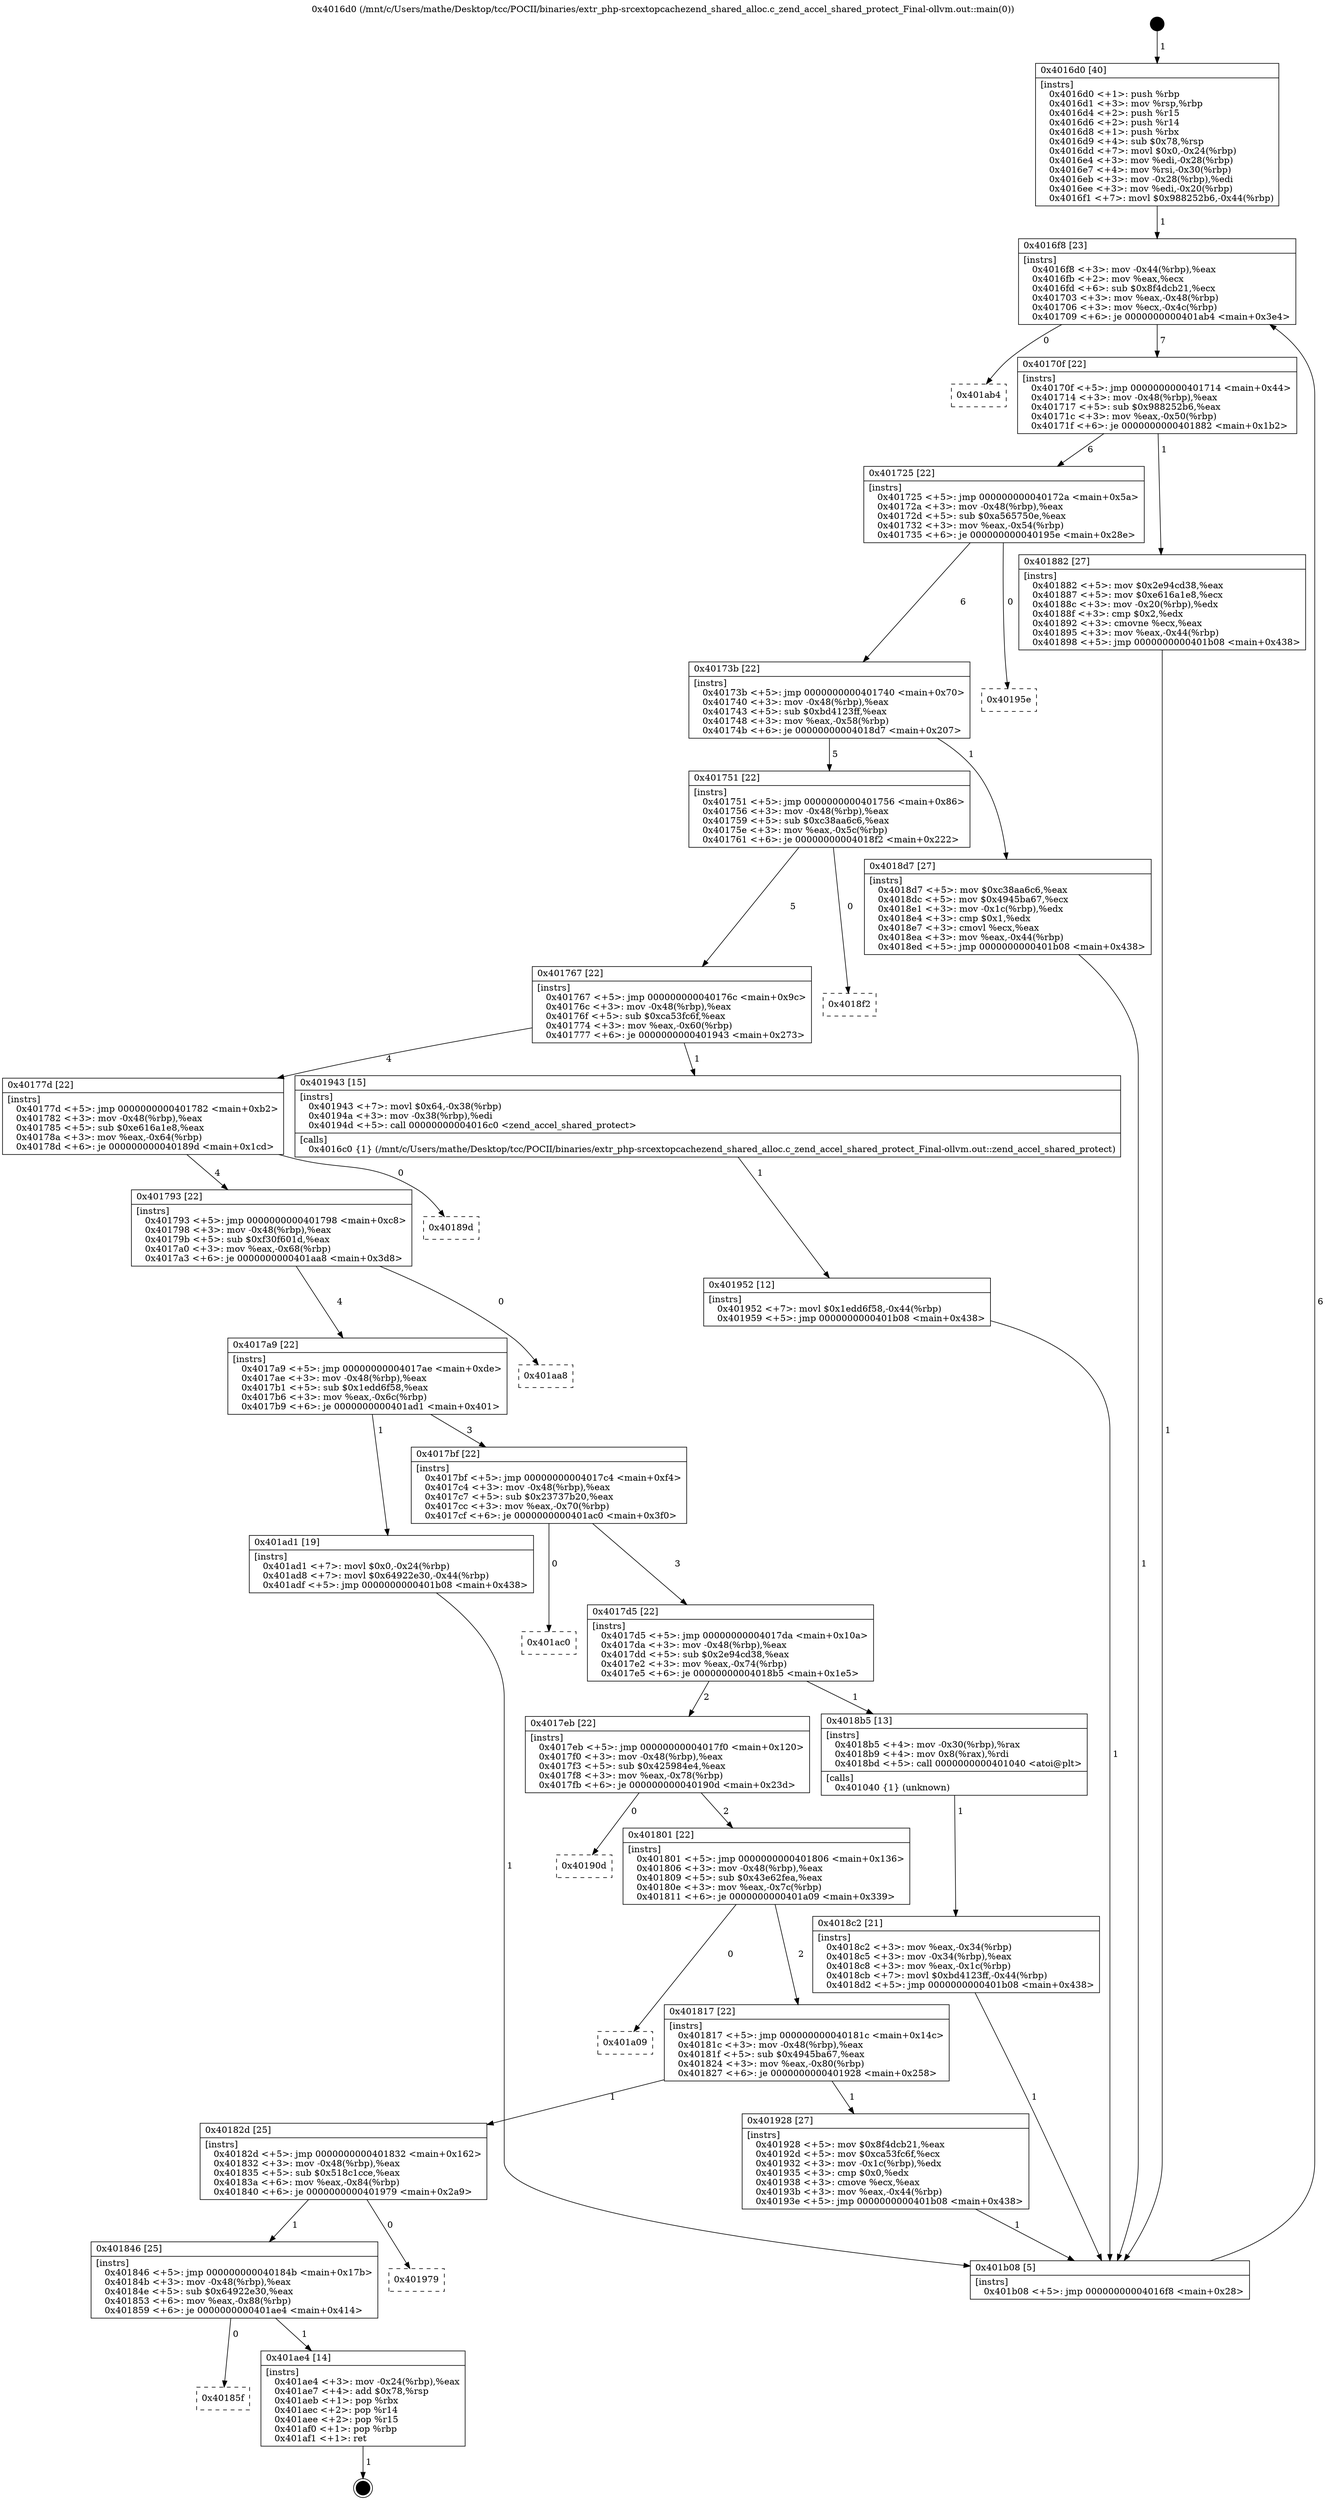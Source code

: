 digraph "0x4016d0" {
  label = "0x4016d0 (/mnt/c/Users/mathe/Desktop/tcc/POCII/binaries/extr_php-srcextopcachezend_shared_alloc.c_zend_accel_shared_protect_Final-ollvm.out::main(0))"
  labelloc = "t"
  node[shape=record]

  Entry [label="",width=0.3,height=0.3,shape=circle,fillcolor=black,style=filled]
  "0x4016f8" [label="{
     0x4016f8 [23]\l
     | [instrs]\l
     &nbsp;&nbsp;0x4016f8 \<+3\>: mov -0x44(%rbp),%eax\l
     &nbsp;&nbsp;0x4016fb \<+2\>: mov %eax,%ecx\l
     &nbsp;&nbsp;0x4016fd \<+6\>: sub $0x8f4dcb21,%ecx\l
     &nbsp;&nbsp;0x401703 \<+3\>: mov %eax,-0x48(%rbp)\l
     &nbsp;&nbsp;0x401706 \<+3\>: mov %ecx,-0x4c(%rbp)\l
     &nbsp;&nbsp;0x401709 \<+6\>: je 0000000000401ab4 \<main+0x3e4\>\l
  }"]
  "0x401ab4" [label="{
     0x401ab4\l
  }", style=dashed]
  "0x40170f" [label="{
     0x40170f [22]\l
     | [instrs]\l
     &nbsp;&nbsp;0x40170f \<+5\>: jmp 0000000000401714 \<main+0x44\>\l
     &nbsp;&nbsp;0x401714 \<+3\>: mov -0x48(%rbp),%eax\l
     &nbsp;&nbsp;0x401717 \<+5\>: sub $0x988252b6,%eax\l
     &nbsp;&nbsp;0x40171c \<+3\>: mov %eax,-0x50(%rbp)\l
     &nbsp;&nbsp;0x40171f \<+6\>: je 0000000000401882 \<main+0x1b2\>\l
  }"]
  Exit [label="",width=0.3,height=0.3,shape=circle,fillcolor=black,style=filled,peripheries=2]
  "0x401882" [label="{
     0x401882 [27]\l
     | [instrs]\l
     &nbsp;&nbsp;0x401882 \<+5\>: mov $0x2e94cd38,%eax\l
     &nbsp;&nbsp;0x401887 \<+5\>: mov $0xe616a1e8,%ecx\l
     &nbsp;&nbsp;0x40188c \<+3\>: mov -0x20(%rbp),%edx\l
     &nbsp;&nbsp;0x40188f \<+3\>: cmp $0x2,%edx\l
     &nbsp;&nbsp;0x401892 \<+3\>: cmovne %ecx,%eax\l
     &nbsp;&nbsp;0x401895 \<+3\>: mov %eax,-0x44(%rbp)\l
     &nbsp;&nbsp;0x401898 \<+5\>: jmp 0000000000401b08 \<main+0x438\>\l
  }"]
  "0x401725" [label="{
     0x401725 [22]\l
     | [instrs]\l
     &nbsp;&nbsp;0x401725 \<+5\>: jmp 000000000040172a \<main+0x5a\>\l
     &nbsp;&nbsp;0x40172a \<+3\>: mov -0x48(%rbp),%eax\l
     &nbsp;&nbsp;0x40172d \<+5\>: sub $0xa565750e,%eax\l
     &nbsp;&nbsp;0x401732 \<+3\>: mov %eax,-0x54(%rbp)\l
     &nbsp;&nbsp;0x401735 \<+6\>: je 000000000040195e \<main+0x28e\>\l
  }"]
  "0x401b08" [label="{
     0x401b08 [5]\l
     | [instrs]\l
     &nbsp;&nbsp;0x401b08 \<+5\>: jmp 00000000004016f8 \<main+0x28\>\l
  }"]
  "0x4016d0" [label="{
     0x4016d0 [40]\l
     | [instrs]\l
     &nbsp;&nbsp;0x4016d0 \<+1\>: push %rbp\l
     &nbsp;&nbsp;0x4016d1 \<+3\>: mov %rsp,%rbp\l
     &nbsp;&nbsp;0x4016d4 \<+2\>: push %r15\l
     &nbsp;&nbsp;0x4016d6 \<+2\>: push %r14\l
     &nbsp;&nbsp;0x4016d8 \<+1\>: push %rbx\l
     &nbsp;&nbsp;0x4016d9 \<+4\>: sub $0x78,%rsp\l
     &nbsp;&nbsp;0x4016dd \<+7\>: movl $0x0,-0x24(%rbp)\l
     &nbsp;&nbsp;0x4016e4 \<+3\>: mov %edi,-0x28(%rbp)\l
     &nbsp;&nbsp;0x4016e7 \<+4\>: mov %rsi,-0x30(%rbp)\l
     &nbsp;&nbsp;0x4016eb \<+3\>: mov -0x28(%rbp),%edi\l
     &nbsp;&nbsp;0x4016ee \<+3\>: mov %edi,-0x20(%rbp)\l
     &nbsp;&nbsp;0x4016f1 \<+7\>: movl $0x988252b6,-0x44(%rbp)\l
  }"]
  "0x40185f" [label="{
     0x40185f\l
  }", style=dashed]
  "0x40195e" [label="{
     0x40195e\l
  }", style=dashed]
  "0x40173b" [label="{
     0x40173b [22]\l
     | [instrs]\l
     &nbsp;&nbsp;0x40173b \<+5\>: jmp 0000000000401740 \<main+0x70\>\l
     &nbsp;&nbsp;0x401740 \<+3\>: mov -0x48(%rbp),%eax\l
     &nbsp;&nbsp;0x401743 \<+5\>: sub $0xbd4123ff,%eax\l
     &nbsp;&nbsp;0x401748 \<+3\>: mov %eax,-0x58(%rbp)\l
     &nbsp;&nbsp;0x40174b \<+6\>: je 00000000004018d7 \<main+0x207\>\l
  }"]
  "0x401ae4" [label="{
     0x401ae4 [14]\l
     | [instrs]\l
     &nbsp;&nbsp;0x401ae4 \<+3\>: mov -0x24(%rbp),%eax\l
     &nbsp;&nbsp;0x401ae7 \<+4\>: add $0x78,%rsp\l
     &nbsp;&nbsp;0x401aeb \<+1\>: pop %rbx\l
     &nbsp;&nbsp;0x401aec \<+2\>: pop %r14\l
     &nbsp;&nbsp;0x401aee \<+2\>: pop %r15\l
     &nbsp;&nbsp;0x401af0 \<+1\>: pop %rbp\l
     &nbsp;&nbsp;0x401af1 \<+1\>: ret\l
  }"]
  "0x4018d7" [label="{
     0x4018d7 [27]\l
     | [instrs]\l
     &nbsp;&nbsp;0x4018d7 \<+5\>: mov $0xc38aa6c6,%eax\l
     &nbsp;&nbsp;0x4018dc \<+5\>: mov $0x4945ba67,%ecx\l
     &nbsp;&nbsp;0x4018e1 \<+3\>: mov -0x1c(%rbp),%edx\l
     &nbsp;&nbsp;0x4018e4 \<+3\>: cmp $0x1,%edx\l
     &nbsp;&nbsp;0x4018e7 \<+3\>: cmovl %ecx,%eax\l
     &nbsp;&nbsp;0x4018ea \<+3\>: mov %eax,-0x44(%rbp)\l
     &nbsp;&nbsp;0x4018ed \<+5\>: jmp 0000000000401b08 \<main+0x438\>\l
  }"]
  "0x401751" [label="{
     0x401751 [22]\l
     | [instrs]\l
     &nbsp;&nbsp;0x401751 \<+5\>: jmp 0000000000401756 \<main+0x86\>\l
     &nbsp;&nbsp;0x401756 \<+3\>: mov -0x48(%rbp),%eax\l
     &nbsp;&nbsp;0x401759 \<+5\>: sub $0xc38aa6c6,%eax\l
     &nbsp;&nbsp;0x40175e \<+3\>: mov %eax,-0x5c(%rbp)\l
     &nbsp;&nbsp;0x401761 \<+6\>: je 00000000004018f2 \<main+0x222\>\l
  }"]
  "0x401846" [label="{
     0x401846 [25]\l
     | [instrs]\l
     &nbsp;&nbsp;0x401846 \<+5\>: jmp 000000000040184b \<main+0x17b\>\l
     &nbsp;&nbsp;0x40184b \<+3\>: mov -0x48(%rbp),%eax\l
     &nbsp;&nbsp;0x40184e \<+5\>: sub $0x64922e30,%eax\l
     &nbsp;&nbsp;0x401853 \<+6\>: mov %eax,-0x88(%rbp)\l
     &nbsp;&nbsp;0x401859 \<+6\>: je 0000000000401ae4 \<main+0x414\>\l
  }"]
  "0x4018f2" [label="{
     0x4018f2\l
  }", style=dashed]
  "0x401767" [label="{
     0x401767 [22]\l
     | [instrs]\l
     &nbsp;&nbsp;0x401767 \<+5\>: jmp 000000000040176c \<main+0x9c\>\l
     &nbsp;&nbsp;0x40176c \<+3\>: mov -0x48(%rbp),%eax\l
     &nbsp;&nbsp;0x40176f \<+5\>: sub $0xca53fc6f,%eax\l
     &nbsp;&nbsp;0x401774 \<+3\>: mov %eax,-0x60(%rbp)\l
     &nbsp;&nbsp;0x401777 \<+6\>: je 0000000000401943 \<main+0x273\>\l
  }"]
  "0x401979" [label="{
     0x401979\l
  }", style=dashed]
  "0x401943" [label="{
     0x401943 [15]\l
     | [instrs]\l
     &nbsp;&nbsp;0x401943 \<+7\>: movl $0x64,-0x38(%rbp)\l
     &nbsp;&nbsp;0x40194a \<+3\>: mov -0x38(%rbp),%edi\l
     &nbsp;&nbsp;0x40194d \<+5\>: call 00000000004016c0 \<zend_accel_shared_protect\>\l
     | [calls]\l
     &nbsp;&nbsp;0x4016c0 \{1\} (/mnt/c/Users/mathe/Desktop/tcc/POCII/binaries/extr_php-srcextopcachezend_shared_alloc.c_zend_accel_shared_protect_Final-ollvm.out::zend_accel_shared_protect)\l
  }"]
  "0x40177d" [label="{
     0x40177d [22]\l
     | [instrs]\l
     &nbsp;&nbsp;0x40177d \<+5\>: jmp 0000000000401782 \<main+0xb2\>\l
     &nbsp;&nbsp;0x401782 \<+3\>: mov -0x48(%rbp),%eax\l
     &nbsp;&nbsp;0x401785 \<+5\>: sub $0xe616a1e8,%eax\l
     &nbsp;&nbsp;0x40178a \<+3\>: mov %eax,-0x64(%rbp)\l
     &nbsp;&nbsp;0x40178d \<+6\>: je 000000000040189d \<main+0x1cd\>\l
  }"]
  "0x401952" [label="{
     0x401952 [12]\l
     | [instrs]\l
     &nbsp;&nbsp;0x401952 \<+7\>: movl $0x1edd6f58,-0x44(%rbp)\l
     &nbsp;&nbsp;0x401959 \<+5\>: jmp 0000000000401b08 \<main+0x438\>\l
  }"]
  "0x40189d" [label="{
     0x40189d\l
  }", style=dashed]
  "0x401793" [label="{
     0x401793 [22]\l
     | [instrs]\l
     &nbsp;&nbsp;0x401793 \<+5\>: jmp 0000000000401798 \<main+0xc8\>\l
     &nbsp;&nbsp;0x401798 \<+3\>: mov -0x48(%rbp),%eax\l
     &nbsp;&nbsp;0x40179b \<+5\>: sub $0xf30f601d,%eax\l
     &nbsp;&nbsp;0x4017a0 \<+3\>: mov %eax,-0x68(%rbp)\l
     &nbsp;&nbsp;0x4017a3 \<+6\>: je 0000000000401aa8 \<main+0x3d8\>\l
  }"]
  "0x40182d" [label="{
     0x40182d [25]\l
     | [instrs]\l
     &nbsp;&nbsp;0x40182d \<+5\>: jmp 0000000000401832 \<main+0x162\>\l
     &nbsp;&nbsp;0x401832 \<+3\>: mov -0x48(%rbp),%eax\l
     &nbsp;&nbsp;0x401835 \<+5\>: sub $0x518c1cce,%eax\l
     &nbsp;&nbsp;0x40183a \<+6\>: mov %eax,-0x84(%rbp)\l
     &nbsp;&nbsp;0x401840 \<+6\>: je 0000000000401979 \<main+0x2a9\>\l
  }"]
  "0x401aa8" [label="{
     0x401aa8\l
  }", style=dashed]
  "0x4017a9" [label="{
     0x4017a9 [22]\l
     | [instrs]\l
     &nbsp;&nbsp;0x4017a9 \<+5\>: jmp 00000000004017ae \<main+0xde\>\l
     &nbsp;&nbsp;0x4017ae \<+3\>: mov -0x48(%rbp),%eax\l
     &nbsp;&nbsp;0x4017b1 \<+5\>: sub $0x1edd6f58,%eax\l
     &nbsp;&nbsp;0x4017b6 \<+3\>: mov %eax,-0x6c(%rbp)\l
     &nbsp;&nbsp;0x4017b9 \<+6\>: je 0000000000401ad1 \<main+0x401\>\l
  }"]
  "0x401928" [label="{
     0x401928 [27]\l
     | [instrs]\l
     &nbsp;&nbsp;0x401928 \<+5\>: mov $0x8f4dcb21,%eax\l
     &nbsp;&nbsp;0x40192d \<+5\>: mov $0xca53fc6f,%ecx\l
     &nbsp;&nbsp;0x401932 \<+3\>: mov -0x1c(%rbp),%edx\l
     &nbsp;&nbsp;0x401935 \<+3\>: cmp $0x0,%edx\l
     &nbsp;&nbsp;0x401938 \<+3\>: cmove %ecx,%eax\l
     &nbsp;&nbsp;0x40193b \<+3\>: mov %eax,-0x44(%rbp)\l
     &nbsp;&nbsp;0x40193e \<+5\>: jmp 0000000000401b08 \<main+0x438\>\l
  }"]
  "0x401ad1" [label="{
     0x401ad1 [19]\l
     | [instrs]\l
     &nbsp;&nbsp;0x401ad1 \<+7\>: movl $0x0,-0x24(%rbp)\l
     &nbsp;&nbsp;0x401ad8 \<+7\>: movl $0x64922e30,-0x44(%rbp)\l
     &nbsp;&nbsp;0x401adf \<+5\>: jmp 0000000000401b08 \<main+0x438\>\l
  }"]
  "0x4017bf" [label="{
     0x4017bf [22]\l
     | [instrs]\l
     &nbsp;&nbsp;0x4017bf \<+5\>: jmp 00000000004017c4 \<main+0xf4\>\l
     &nbsp;&nbsp;0x4017c4 \<+3\>: mov -0x48(%rbp),%eax\l
     &nbsp;&nbsp;0x4017c7 \<+5\>: sub $0x23737b20,%eax\l
     &nbsp;&nbsp;0x4017cc \<+3\>: mov %eax,-0x70(%rbp)\l
     &nbsp;&nbsp;0x4017cf \<+6\>: je 0000000000401ac0 \<main+0x3f0\>\l
  }"]
  "0x401817" [label="{
     0x401817 [22]\l
     | [instrs]\l
     &nbsp;&nbsp;0x401817 \<+5\>: jmp 000000000040181c \<main+0x14c\>\l
     &nbsp;&nbsp;0x40181c \<+3\>: mov -0x48(%rbp),%eax\l
     &nbsp;&nbsp;0x40181f \<+5\>: sub $0x4945ba67,%eax\l
     &nbsp;&nbsp;0x401824 \<+3\>: mov %eax,-0x80(%rbp)\l
     &nbsp;&nbsp;0x401827 \<+6\>: je 0000000000401928 \<main+0x258\>\l
  }"]
  "0x401ac0" [label="{
     0x401ac0\l
  }", style=dashed]
  "0x4017d5" [label="{
     0x4017d5 [22]\l
     | [instrs]\l
     &nbsp;&nbsp;0x4017d5 \<+5\>: jmp 00000000004017da \<main+0x10a\>\l
     &nbsp;&nbsp;0x4017da \<+3\>: mov -0x48(%rbp),%eax\l
     &nbsp;&nbsp;0x4017dd \<+5\>: sub $0x2e94cd38,%eax\l
     &nbsp;&nbsp;0x4017e2 \<+3\>: mov %eax,-0x74(%rbp)\l
     &nbsp;&nbsp;0x4017e5 \<+6\>: je 00000000004018b5 \<main+0x1e5\>\l
  }"]
  "0x401a09" [label="{
     0x401a09\l
  }", style=dashed]
  "0x4018b5" [label="{
     0x4018b5 [13]\l
     | [instrs]\l
     &nbsp;&nbsp;0x4018b5 \<+4\>: mov -0x30(%rbp),%rax\l
     &nbsp;&nbsp;0x4018b9 \<+4\>: mov 0x8(%rax),%rdi\l
     &nbsp;&nbsp;0x4018bd \<+5\>: call 0000000000401040 \<atoi@plt\>\l
     | [calls]\l
     &nbsp;&nbsp;0x401040 \{1\} (unknown)\l
  }"]
  "0x4017eb" [label="{
     0x4017eb [22]\l
     | [instrs]\l
     &nbsp;&nbsp;0x4017eb \<+5\>: jmp 00000000004017f0 \<main+0x120\>\l
     &nbsp;&nbsp;0x4017f0 \<+3\>: mov -0x48(%rbp),%eax\l
     &nbsp;&nbsp;0x4017f3 \<+5\>: sub $0x425984e4,%eax\l
     &nbsp;&nbsp;0x4017f8 \<+3\>: mov %eax,-0x78(%rbp)\l
     &nbsp;&nbsp;0x4017fb \<+6\>: je 000000000040190d \<main+0x23d\>\l
  }"]
  "0x4018c2" [label="{
     0x4018c2 [21]\l
     | [instrs]\l
     &nbsp;&nbsp;0x4018c2 \<+3\>: mov %eax,-0x34(%rbp)\l
     &nbsp;&nbsp;0x4018c5 \<+3\>: mov -0x34(%rbp),%eax\l
     &nbsp;&nbsp;0x4018c8 \<+3\>: mov %eax,-0x1c(%rbp)\l
     &nbsp;&nbsp;0x4018cb \<+7\>: movl $0xbd4123ff,-0x44(%rbp)\l
     &nbsp;&nbsp;0x4018d2 \<+5\>: jmp 0000000000401b08 \<main+0x438\>\l
  }"]
  "0x401801" [label="{
     0x401801 [22]\l
     | [instrs]\l
     &nbsp;&nbsp;0x401801 \<+5\>: jmp 0000000000401806 \<main+0x136\>\l
     &nbsp;&nbsp;0x401806 \<+3\>: mov -0x48(%rbp),%eax\l
     &nbsp;&nbsp;0x401809 \<+5\>: sub $0x43e62fea,%eax\l
     &nbsp;&nbsp;0x40180e \<+3\>: mov %eax,-0x7c(%rbp)\l
     &nbsp;&nbsp;0x401811 \<+6\>: je 0000000000401a09 \<main+0x339\>\l
  }"]
  "0x40190d" [label="{
     0x40190d\l
  }", style=dashed]
  Entry -> "0x4016d0" [label=" 1"]
  "0x4016f8" -> "0x401ab4" [label=" 0"]
  "0x4016f8" -> "0x40170f" [label=" 7"]
  "0x401ae4" -> Exit [label=" 1"]
  "0x40170f" -> "0x401882" [label=" 1"]
  "0x40170f" -> "0x401725" [label=" 6"]
  "0x401882" -> "0x401b08" [label=" 1"]
  "0x4016d0" -> "0x4016f8" [label=" 1"]
  "0x401b08" -> "0x4016f8" [label=" 6"]
  "0x401846" -> "0x40185f" [label=" 0"]
  "0x401725" -> "0x40195e" [label=" 0"]
  "0x401725" -> "0x40173b" [label=" 6"]
  "0x401846" -> "0x401ae4" [label=" 1"]
  "0x40173b" -> "0x4018d7" [label=" 1"]
  "0x40173b" -> "0x401751" [label=" 5"]
  "0x40182d" -> "0x401846" [label=" 1"]
  "0x401751" -> "0x4018f2" [label=" 0"]
  "0x401751" -> "0x401767" [label=" 5"]
  "0x40182d" -> "0x401979" [label=" 0"]
  "0x401767" -> "0x401943" [label=" 1"]
  "0x401767" -> "0x40177d" [label=" 4"]
  "0x401ad1" -> "0x401b08" [label=" 1"]
  "0x40177d" -> "0x40189d" [label=" 0"]
  "0x40177d" -> "0x401793" [label=" 4"]
  "0x401952" -> "0x401b08" [label=" 1"]
  "0x401793" -> "0x401aa8" [label=" 0"]
  "0x401793" -> "0x4017a9" [label=" 4"]
  "0x401943" -> "0x401952" [label=" 1"]
  "0x4017a9" -> "0x401ad1" [label=" 1"]
  "0x4017a9" -> "0x4017bf" [label=" 3"]
  "0x401928" -> "0x401b08" [label=" 1"]
  "0x4017bf" -> "0x401ac0" [label=" 0"]
  "0x4017bf" -> "0x4017d5" [label=" 3"]
  "0x401817" -> "0x401928" [label=" 1"]
  "0x4017d5" -> "0x4018b5" [label=" 1"]
  "0x4017d5" -> "0x4017eb" [label=" 2"]
  "0x4018b5" -> "0x4018c2" [label=" 1"]
  "0x4018c2" -> "0x401b08" [label=" 1"]
  "0x4018d7" -> "0x401b08" [label=" 1"]
  "0x401817" -> "0x40182d" [label=" 1"]
  "0x4017eb" -> "0x40190d" [label=" 0"]
  "0x4017eb" -> "0x401801" [label=" 2"]
  "0x401801" -> "0x401817" [label=" 2"]
  "0x401801" -> "0x401a09" [label=" 0"]
}
